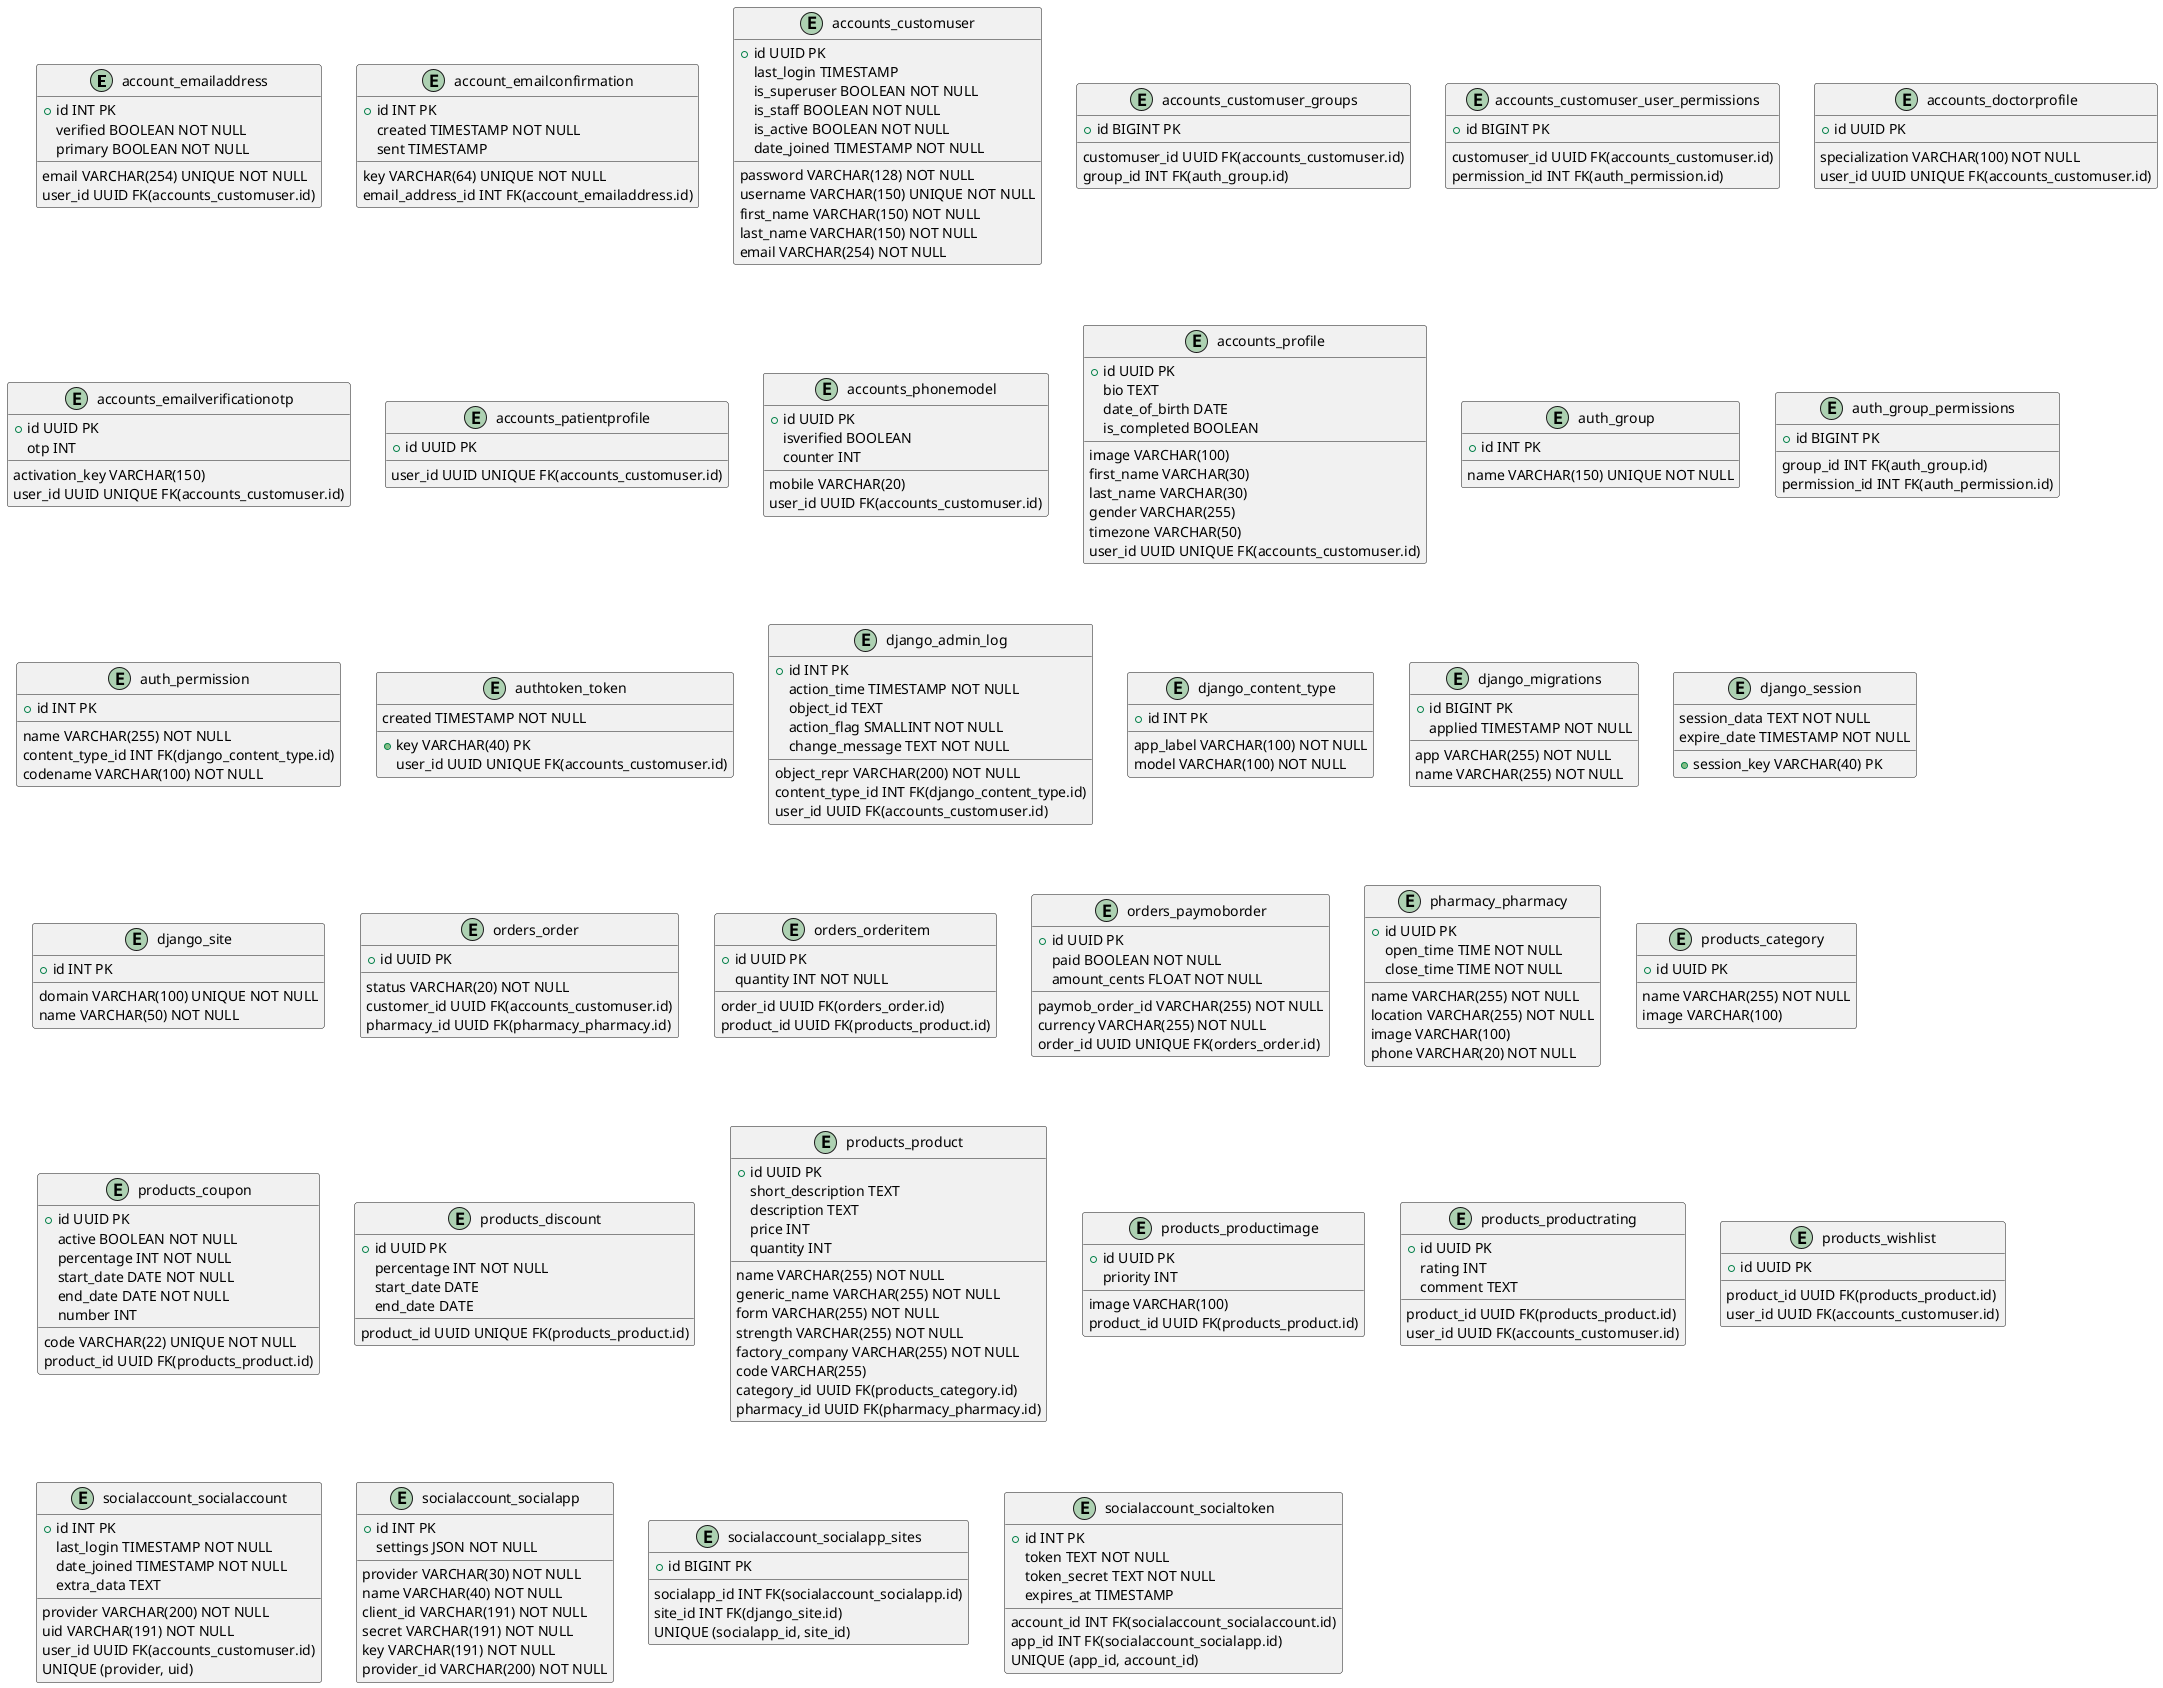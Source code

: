 @startuml db

entity "account_emailaddress" {
  + id INT PK
  email VARCHAR(254) UNIQUE NOT NULL
  verified BOOLEAN NOT NULL
  primary BOOLEAN NOT NULL
  user_id UUID FK(accounts_customuser.id)
}

entity "account_emailconfirmation" {
  + id INT PK
  created TIMESTAMP NOT NULL
  sent TIMESTAMP
  key VARCHAR(64) UNIQUE NOT NULL
  email_address_id INT FK(account_emailaddress.id)
}

entity "accounts_customuser" {
  + id UUID PK
  password VARCHAR(128) NOT NULL
  last_login TIMESTAMP
  is_superuser BOOLEAN NOT NULL
  username VARCHAR(150) UNIQUE NOT NULL
  first_name VARCHAR(150) NOT NULL
  last_name VARCHAR(150) NOT NULL
  email VARCHAR(254) NOT NULL
  is_staff BOOLEAN NOT NULL
  is_active BOOLEAN NOT NULL
  date_joined TIMESTAMP NOT NULL
}

entity "accounts_customuser_groups" {
  + id BIGINT PK
  customuser_id UUID FK(accounts_customuser.id)
  group_id INT FK(auth_group.id)
}

entity "accounts_customuser_user_permissions" {
  + id BIGINT PK
  customuser_id UUID FK(accounts_customuser.id)
  permission_id INT FK(auth_permission.id)
}

entity "accounts_doctorprofile" {
  + id UUID PK
  specialization VARCHAR(100) NOT NULL
  user_id UUID UNIQUE FK(accounts_customuser.id)
}

entity "accounts_emailverificationotp" {
  + id UUID PK
  otp INT
  activation_key VARCHAR(150)
  user_id UUID UNIQUE FK(accounts_customuser.id)
}

entity "accounts_patientprofile" {
  + id UUID PK
  user_id UUID UNIQUE FK(accounts_customuser.id)
}

entity "accounts_phonemodel" {
  + id UUID PK
  mobile VARCHAR(20)
  isverified BOOLEAN
  counter INT
  user_id UUID FK(accounts_customuser.id)
}

entity "accounts_profile" {
  + id UUID PK
  image VARCHAR(100)
  bio TEXT
  first_name VARCHAR(30)
  last_name VARCHAR(30)
  date_of_birth DATE
  gender VARCHAR(255)
  is_completed BOOLEAN
  timezone VARCHAR(50)
  user_id UUID UNIQUE FK(accounts_customuser.id)
}

entity "auth_group" {
  + id INT PK
  name VARCHAR(150) UNIQUE NOT NULL
}

entity "auth_group_permissions" {
  + id BIGINT PK
  group_id INT FK(auth_group.id)
  permission_id INT FK(auth_permission.id)
}

entity "auth_permission" {
  + id INT PK
  name VARCHAR(255) NOT NULL
  content_type_id INT FK(django_content_type.id)
  codename VARCHAR(100) NOT NULL
}

entity "authtoken_token" {
  + key VARCHAR(40) PK
  created TIMESTAMP NOT NULL
  user_id UUID UNIQUE FK(accounts_customuser.id)
}

entity "django_admin_log" {
  + id INT PK
  action_time TIMESTAMP NOT NULL
  object_id TEXT
  object_repr VARCHAR(200) NOT NULL
  action_flag SMALLINT NOT NULL
  change_message TEXT NOT NULL
  content_type_id INT FK(django_content_type.id)
  user_id UUID FK(accounts_customuser.id)
}

entity "django_content_type" {
  + id INT PK
  app_label VARCHAR(100) NOT NULL
  model VARCHAR(100) NOT NULL
}

entity "django_migrations" {
  + id BIGINT PK
  app VARCHAR(255) NOT NULL
  name VARCHAR(255) NOT NULL
  applied TIMESTAMP NOT NULL
}

entity "django_session" {
  + session_key VARCHAR(40) PK
  session_data TEXT NOT NULL
  expire_date TIMESTAMP NOT NULL
}

entity "django_site" {
  + id INT PK
  domain VARCHAR(100) UNIQUE NOT NULL
  name VARCHAR(50) NOT NULL
}

entity "orders_order" {
  + id UUID PK
  status VARCHAR(20) NOT NULL
  customer_id UUID FK(accounts_customuser.id)
  pharmacy_id UUID FK(pharmacy_pharmacy.id)
}

entity "orders_orderitem" {
  + id UUID PK
  quantity INT NOT NULL
  order_id UUID FK(orders_order.id)
  product_id UUID FK(products_product.id)
}

entity "orders_paymoborder" {
  + id UUID PK
  paymob_order_id VARCHAR(255) NOT NULL
  paid BOOLEAN NOT NULL
  amount_cents FLOAT NOT NULL
  currency VARCHAR(255) NOT NULL
  order_id UUID UNIQUE FK(orders_order.id)
}

entity "pharmacy_pharmacy" {
  + id UUID PK
  name VARCHAR(255) NOT NULL
  location VARCHAR(255) NOT NULL
  image VARCHAR(100)
  open_time TIME NOT NULL
  close_time TIME NOT NULL
  phone VARCHAR(20) NOT NULL
}

entity "products_category" {
  + id UUID PK
  name VARCHAR(255) NOT NULL
  image VARCHAR(100)
}

entity "products_coupon" {
  + id UUID PK
  active BOOLEAN NOT NULL
  code VARCHAR(22) UNIQUE NOT NULL
  percentage INT NOT NULL
  start_date DATE NOT NULL
  end_date DATE NOT NULL
  number INT
  product_id UUID FK(products_product.id)
}

entity "products_discount" {
  + id UUID PK
  percentage INT NOT NULL
  start_date DATE
  end_date DATE
  product_id UUID UNIQUE FK(products_product.id)
}

entity "products_product" {
  + id UUID PK
  name VARCHAR(255) NOT NULL
  generic_name VARCHAR(255) NOT NULL
  form VARCHAR(255) NOT NULL
  strength VARCHAR(255) NOT NULL
  factory_company VARCHAR(255) NOT NULL
  short_description TEXT
  description TEXT
  price INT
  quantity INT
  code VARCHAR(255)
  category_id UUID FK(products_category.id)
  pharmacy_id UUID FK(pharmacy_pharmacy.id)
}

entity "products_productimage" {
  + id UUID PK
  image VARCHAR(100)
  priority INT
  product_id UUID FK(products_product.id)
}

entity "products_productrating" {
  + id UUID PK
  rating INT
  comment TEXT
  product_id UUID FK(products_product.id)
  user_id UUID FK(accounts_customuser.id)
}

entity "products_wishlist" {
  + id UUID PK
  product_id UUID FK(products_product.id)
  user_id UUID FK(accounts_customuser.id)
}

entity "socialaccount_socialaccount" {
  + id INT PK
  provider VARCHAR(200) NOT NULL
  uid VARCHAR(191) NOT NULL
  last_login TIMESTAMP NOT NULL
  date_joined TIMESTAMP NOT NULL
  extra_data TEXT
  user_id UUID FK(accounts_customuser.id)
  UNIQUE (provider, uid)
}

entity "socialaccount_socialapp" {
  + id INT PK
  provider VARCHAR(30) NOT NULL
  name VARCHAR(40) NOT NULL
  client_id VARCHAR(191) NOT NULL
  secret VARCHAR(191) NOT NULL
  key VARCHAR(191) NOT NULL
  provider_id VARCHAR(200) NOT NULL
  settings JSON NOT NULL
}

entity "socialaccount_socialapp_sites" {
  + id BIGINT PK
  socialapp_id INT FK(socialaccount_socialapp.id)
  site_id INT FK(django_site.id)
  UNIQUE (socialapp_id, site_id)
}

entity "socialaccount_socialtoken" {
  + id INT PK
  token TEXT NOT NULL
  token_secret TEXT NOT NULL
  expires_at TIMESTAMP
  account_id INT FK(socialaccount_socialaccount.id)
  app_id INT FK(socialaccount_socialapp.id)
  UNIQUE (app_id, account_id)
}

@enduml
